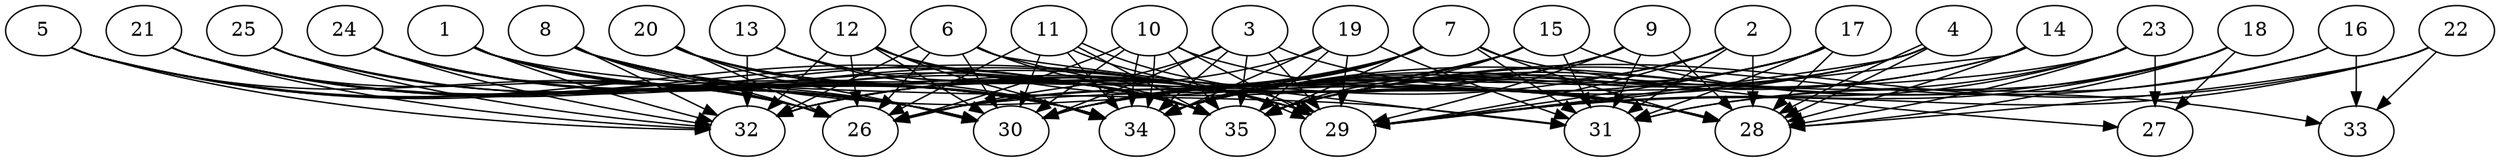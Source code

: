// DAG automatically generated by daggen at Thu Oct  3 14:05:37 2019
// ./daggen --dot -n 35 --ccr 0.4 --fat 0.9 --regular 0.9 --density 0.9 --mindata 5242880 --maxdata 52428800 
digraph G {
  1 [size="109104640", alpha="0.03", expect_size="43641856"] 
  1 -> 26 [size ="43641856"]
  1 -> 30 [size ="43641856"]
  1 -> 31 [size ="43641856"]
  1 -> 32 [size ="43641856"]
  1 -> 34 [size ="43641856"]
  1 -> 35 [size ="43641856"]
  2 [size="33909760", alpha="0.06", expect_size="13563904"] 
  2 -> 28 [size ="13563904"]
  2 -> 29 [size ="13563904"]
  2 -> 31 [size ="13563904"]
  2 -> 32 [size ="13563904"]
  2 -> 34 [size ="13563904"]
  3 [size="78574080", alpha="0.11", expect_size="31429632"] 
  3 -> 26 [size ="31429632"]
  3 -> 28 [size ="31429632"]
  3 -> 29 [size ="31429632"]
  3 -> 30 [size ="31429632"]
  3 -> 34 [size ="31429632"]
  3 -> 35 [size ="31429632"]
  4 [size="82048000", alpha="0.16", expect_size="32819200"] 
  4 -> 28 [size ="32819200"]
  4 -> 28 [size ="32819200"]
  4 -> 29 [size ="32819200"]
  4 -> 30 [size ="32819200"]
  4 -> 34 [size ="32819200"]
  4 -> 35 [size ="32819200"]
  5 [size="126576640", alpha="0.09", expect_size="50630656"] 
  5 -> 26 [size ="50630656"]
  5 -> 30 [size ="50630656"]
  5 -> 32 [size ="50630656"]
  5 -> 34 [size ="50630656"]
  5 -> 35 [size ="50630656"]
  6 [size="129564160", alpha="0.13", expect_size="51825664"] 
  6 -> 26 [size ="51825664"]
  6 -> 28 [size ="51825664"]
  6 -> 30 [size ="51825664"]
  6 -> 31 [size ="51825664"]
  6 -> 32 [size ="51825664"]
  6 -> 35 [size ="51825664"]
  7 [size="45672960", alpha="0.11", expect_size="18269184"] 
  7 -> 26 [size ="18269184"]
  7 -> 27 [size ="18269184"]
  7 -> 28 [size ="18269184"]
  7 -> 30 [size ="18269184"]
  7 -> 31 [size ="18269184"]
  7 -> 32 [size ="18269184"]
  7 -> 34 [size ="18269184"]
  7 -> 35 [size ="18269184"]
  8 [size="80532480", alpha="0.19", expect_size="32212992"] 
  8 -> 26 [size ="32212992"]
  8 -> 28 [size ="32212992"]
  8 -> 29 [size ="32212992"]
  8 -> 30 [size ="32212992"]
  8 -> 32 [size ="32212992"]
  8 -> 34 [size ="32212992"]
  9 [size="97041920", alpha="0.09", expect_size="38816768"] 
  9 -> 26 [size ="38816768"]
  9 -> 28 [size ="38816768"]
  9 -> 29 [size ="38816768"]
  9 -> 30 [size ="38816768"]
  9 -> 31 [size ="38816768"]
  9 -> 34 [size ="38816768"]
  10 [size="23193600", alpha="0.05", expect_size="9277440"] 
  10 -> 26 [size ="9277440"]
  10 -> 28 [size ="9277440"]
  10 -> 29 [size ="9277440"]
  10 -> 30 [size ="9277440"]
  10 -> 34 [size ="9277440"]
  10 -> 34 [size ="9277440"]
  10 -> 35 [size ="9277440"]
  11 [size="79703040", alpha="0.15", expect_size="31881216"] 
  11 -> 26 [size ="31881216"]
  11 -> 29 [size ="31881216"]
  11 -> 29 [size ="31881216"]
  11 -> 30 [size ="31881216"]
  11 -> 34 [size ="31881216"]
  11 -> 35 [size ="31881216"]
  12 [size="98700800", alpha="0.08", expect_size="39480320"] 
  12 -> 26 [size ="39480320"]
  12 -> 28 [size ="39480320"]
  12 -> 29 [size ="39480320"]
  12 -> 30 [size ="39480320"]
  12 -> 32 [size ="39480320"]
  12 -> 34 [size ="39480320"]
  12 -> 35 [size ="39480320"]
  13 [size="17963520", alpha="0.06", expect_size="7185408"] 
  13 -> 29 [size ="7185408"]
  13 -> 32 [size ="7185408"]
  13 -> 34 [size ="7185408"]
  13 -> 35 [size ="7185408"]
  14 [size="83573760", alpha="0.16", expect_size="33429504"] 
  14 -> 28 [size ="33429504"]
  14 -> 29 [size ="33429504"]
  14 -> 34 [size ="33429504"]
  14 -> 35 [size ="33429504"]
  15 [size="61496320", alpha="0.17", expect_size="24598528"] 
  15 -> 30 [size ="24598528"]
  15 -> 31 [size ="24598528"]
  15 -> 32 [size ="24598528"]
  15 -> 33 [size ="24598528"]
  15 -> 34 [size ="24598528"]
  15 -> 35 [size ="24598528"]
  16 [size="115276800", alpha="0.18", expect_size="46110720"] 
  16 -> 31 [size ="46110720"]
  16 -> 33 [size ="46110720"]
  16 -> 35 [size ="46110720"]
  17 [size="74344960", alpha="0.02", expect_size="29737984"] 
  17 -> 28 [size ="29737984"]
  17 -> 29 [size ="29737984"]
  17 -> 30 [size ="29737984"]
  17 -> 31 [size ="29737984"]
  17 -> 34 [size ="29737984"]
  17 -> 35 [size ="29737984"]
  18 [size="21655040", alpha="0.06", expect_size="8662016"] 
  18 -> 27 [size ="8662016"]
  18 -> 28 [size ="8662016"]
  18 -> 29 [size ="8662016"]
  18 -> 31 [size ="8662016"]
  18 -> 34 [size ="8662016"]
  19 [size="18260480", alpha="0.06", expect_size="7304192"] 
  19 -> 29 [size ="7304192"]
  19 -> 31 [size ="7304192"]
  19 -> 32 [size ="7304192"]
  19 -> 34 [size ="7304192"]
  19 -> 35 [size ="7304192"]
  20 [size="69283840", alpha="0.15", expect_size="27713536"] 
  20 -> 26 [size ="27713536"]
  20 -> 29 [size ="27713536"]
  20 -> 30 [size ="27713536"]
  20 -> 34 [size ="27713536"]
  20 -> 35 [size ="27713536"]
  21 [size="98245120", alpha="0.00", expect_size="39298048"] 
  21 -> 26 [size ="39298048"]
  21 -> 29 [size ="39298048"]
  21 -> 30 [size ="39298048"]
  21 -> 32 [size ="39298048"]
  21 -> 34 [size ="39298048"]
  21 -> 35 [size ="39298048"]
  22 [size="71406080", alpha="0.09", expect_size="28562432"] 
  22 -> 28 [size ="28562432"]
  22 -> 29 [size ="28562432"]
  22 -> 33 [size ="28562432"]
  22 -> 35 [size ="28562432"]
  23 [size="117678080", alpha="0.09", expect_size="47071232"] 
  23 -> 26 [size ="47071232"]
  23 -> 27 [size ="47071232"]
  23 -> 28 [size ="47071232"]
  23 -> 29 [size ="47071232"]
  23 -> 35 [size ="47071232"]
  24 [size="36300800", alpha="0.01", expect_size="14520320"] 
  24 -> 26 [size ="14520320"]
  24 -> 29 [size ="14520320"]
  24 -> 32 [size ="14520320"]
  24 -> 34 [size ="14520320"]
  24 -> 35 [size ="14520320"]
  25 [size="128476160", alpha="0.12", expect_size="51390464"] 
  25 -> 29 [size ="51390464"]
  25 -> 30 [size ="51390464"]
  25 -> 32 [size ="51390464"]
  25 -> 34 [size ="51390464"]
  26 [size="109565440", alpha="0.03", expect_size="43826176"] 
  27 [size="100106240", alpha="0.19", expect_size="40042496"] 
  28 [size="113346560", alpha="0.06", expect_size="45338624"] 
  29 [size="32796160", alpha="0.08", expect_size="13118464"] 
  30 [size="67834880", alpha="0.12", expect_size="27133952"] 
  31 [size="38494720", alpha="0.07", expect_size="15397888"] 
  32 [size="40775680", alpha="0.16", expect_size="16310272"] 
  33 [size="95477760", alpha="0.06", expect_size="38191104"] 
  34 [size="32143360", alpha="0.08", expect_size="12857344"] 
  35 [size="37678080", alpha="0.19", expect_size="15071232"] 
}
